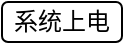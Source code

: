 <mxfile version="28.0.7">
  <diagram name="第 1 页" id="hQQTb26Kw4SWq1hqYUZ3">
    <mxGraphModel dx="947" dy="633" grid="1" gridSize="10" guides="1" tooltips="1" connect="1" arrows="1" fold="1" page="1" pageScale="1" pageWidth="4681" pageHeight="3300" math="0" shadow="0">
      <root>
        <mxCell id="0" />
        <mxCell id="1" parent="0" />
        <mxCell id="UMef8A2W53G7Eu2KbrEZ-1" value="系统上电" style="rounded=1;whiteSpace=wrap;html=1;" vertex="1" parent="1">
          <mxGeometry x="100" y="200" width="60" height="20" as="geometry" />
        </mxCell>
      </root>
    </mxGraphModel>
  </diagram>
</mxfile>
